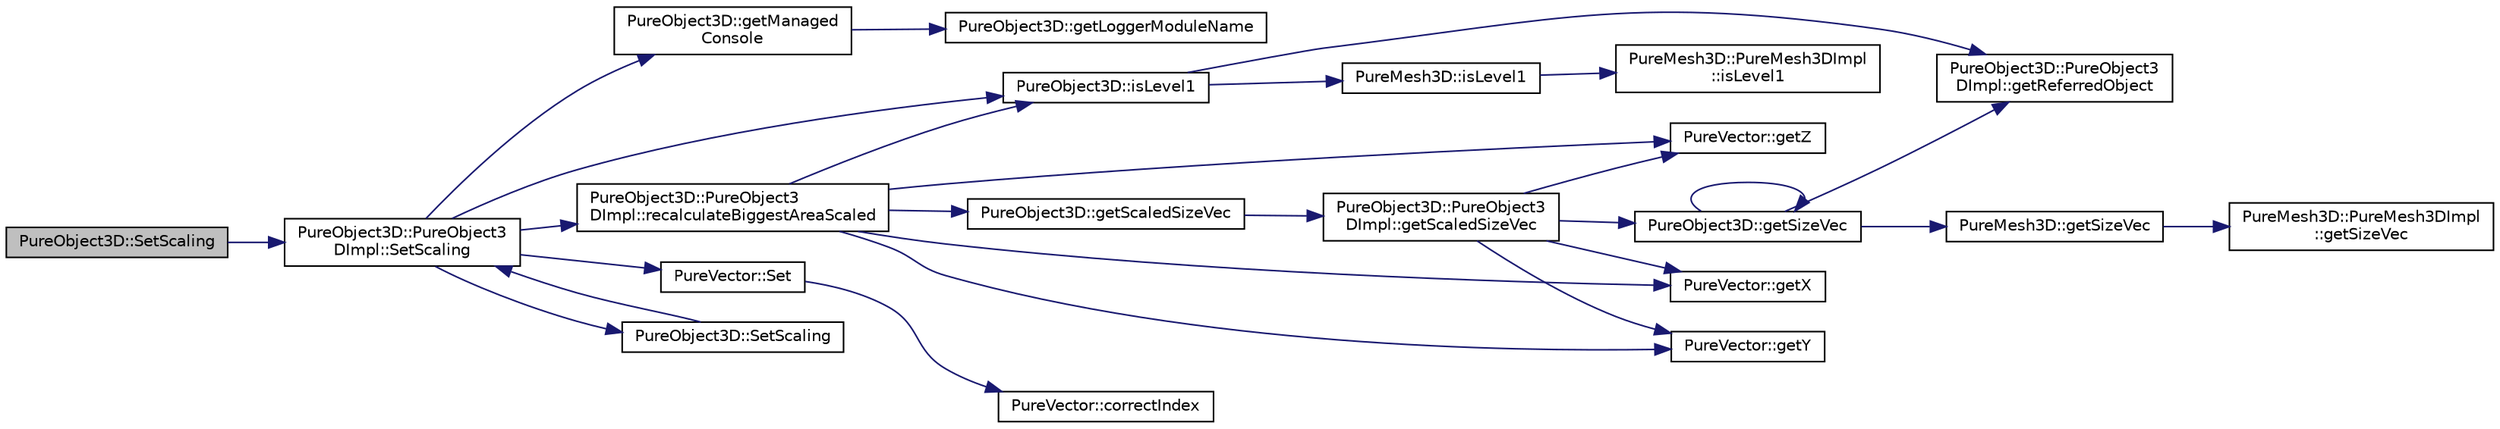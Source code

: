digraph "PureObject3D::SetScaling"
{
 // LATEX_PDF_SIZE
  edge [fontname="Helvetica",fontsize="10",labelfontname="Helvetica",labelfontsize="10"];
  node [fontname="Helvetica",fontsize="10",shape=record];
  rankdir="LR";
  Node1 [label="PureObject3D::SetScaling",height=0.2,width=0.4,color="black", fillcolor="grey75", style="filled", fontcolor="black",tooltip="Sets the scaling factor to given vector."];
  Node1 -> Node2 [color="midnightblue",fontsize="10",style="solid",fontname="Helvetica"];
  Node2 [label="PureObject3D::PureObject3\lDImpl::SetScaling",height=0.2,width=0.4,color="black", fillcolor="white", style="filled",URL="$class_pure_object3_d_1_1_pure_object3_d_impl.html#aefe4fb4c652a55d5df58dbdc830604dd",tooltip=" "];
  Node2 -> Node3 [color="midnightblue",fontsize="10",style="solid",fontname="Helvetica"];
  Node3 [label="PureObject3D::getManaged\lConsole",height=0.2,width=0.4,color="black", fillcolor="white", style="filled",URL="$class_pure_object3_d.html#a5c34510d710a5528c1ba7c37252f8625",tooltip="Returns access to console preset with logger module name as this class."];
  Node3 -> Node4 [color="midnightblue",fontsize="10",style="solid",fontname="Helvetica"];
  Node4 [label="PureObject3D::getLoggerModuleName",height=0.2,width=0.4,color="black", fillcolor="white", style="filled",URL="$class_pure_object3_d.html#af4467df0003fd4ba737dbc2dec365257",tooltip="Returns the logger module name of this class."];
  Node2 -> Node5 [color="midnightblue",fontsize="10",style="solid",fontname="Helvetica"];
  Node5 [label="PureObject3D::isLevel1",height=0.2,width=0.4,color="black", fillcolor="white", style="filled",URL="$class_pure_object3_d.html#aa46f669965a0b3ec379252b424ddd725",tooltip="Tells if the mesh is a level-1 parent mesh."];
  Node5 -> Node6 [color="midnightblue",fontsize="10",style="solid",fontname="Helvetica"];
  Node6 [label="PureObject3D::PureObject3\lDImpl::getReferredObject",height=0.2,width=0.4,color="black", fillcolor="white", style="filled",URL="$class_pure_object3_d_1_1_pure_object3_d_impl.html#a40d9f6688f4f5c505ca45cb476c36eec",tooltip=" "];
  Node5 -> Node7 [color="midnightblue",fontsize="10",style="solid",fontname="Helvetica"];
  Node7 [label="PureMesh3D::isLevel1",height=0.2,width=0.4,color="black", fillcolor="white", style="filled",URL="$class_pure_mesh3_d.html#a5994d09a83ab409a273eeffff3d6b105",tooltip="Tells if the mesh is a level-1 parent mesh."];
  Node7 -> Node8 [color="midnightblue",fontsize="10",style="solid",fontname="Helvetica"];
  Node8 [label="PureMesh3D::PureMesh3DImpl\l::isLevel1",height=0.2,width=0.4,color="black", fillcolor="white", style="filled",URL="$class_pure_mesh3_d_1_1_pure_mesh3_d_impl.html#affd18ce4e5530fc032f1eb2d5c03c689",tooltip=" "];
  Node2 -> Node9 [color="midnightblue",fontsize="10",style="solid",fontname="Helvetica"];
  Node9 [label="PureObject3D::PureObject3\lDImpl::recalculateBiggestAreaScaled",height=0.2,width=0.4,color="black", fillcolor="white", style="filled",URL="$class_pure_object3_d_1_1_pure_object3_d_impl.html#a5b575bbe39f880b095da4caf218b3917",tooltip=" "];
  Node9 -> Node10 [color="midnightblue",fontsize="10",style="solid",fontname="Helvetica"];
  Node10 [label="PureObject3D::getScaledSizeVec",height=0.2,width=0.4,color="black", fillcolor="white", style="filled",URL="$class_pure_object3_d.html#a051d1533921097d4bc18c1615be35414",tooltip="Gets the real sizes considering the geometry size calculated from vertex data and the current scaling..."];
  Node10 -> Node11 [color="midnightblue",fontsize="10",style="solid",fontname="Helvetica"];
  Node11 [label="PureObject3D::PureObject3\lDImpl::getScaledSizeVec",height=0.2,width=0.4,color="black", fillcolor="white", style="filled",URL="$class_pure_object3_d_1_1_pure_object3_d_impl.html#ae200ed7ee833272735fe7f4016079654",tooltip=" "];
  Node11 -> Node12 [color="midnightblue",fontsize="10",style="solid",fontname="Helvetica"];
  Node12 [label="PureObject3D::getSizeVec",height=0.2,width=0.4,color="black", fillcolor="white", style="filled",URL="$class_pure_object3_d.html#a154f23ff3caed57f1c8046500fc13302",tooltip="Gets the base sizes."];
  Node12 -> Node6 [color="midnightblue",fontsize="10",style="solid",fontname="Helvetica"];
  Node12 -> Node13 [color="midnightblue",fontsize="10",style="solid",fontname="Helvetica"];
  Node13 [label="PureMesh3D::getSizeVec",height=0.2,width=0.4,color="black", fillcolor="white", style="filled",URL="$class_pure_mesh3_d.html#aa84b10d4822eb9f89e2ef789af6f3ddc",tooltip="Gets the base sizes."];
  Node13 -> Node14 [color="midnightblue",fontsize="10",style="solid",fontname="Helvetica"];
  Node14 [label="PureMesh3D::PureMesh3DImpl\l::getSizeVec",height=0.2,width=0.4,color="black", fillcolor="white", style="filled",URL="$class_pure_mesh3_d_1_1_pure_mesh3_d_impl.html#a58013901050789048d6fc79ec70087ab",tooltip=" "];
  Node12 -> Node12 [color="midnightblue",fontsize="10",style="solid",fontname="Helvetica"];
  Node11 -> Node15 [color="midnightblue",fontsize="10",style="solid",fontname="Helvetica"];
  Node15 [label="PureVector::getX",height=0.2,width=0.4,color="black", fillcolor="white", style="filled",URL="$class_pure_vector.html#a1671b6f7232f6cacd5b25e2e0078caa8",tooltip="Gets the X-coordinate."];
  Node11 -> Node16 [color="midnightblue",fontsize="10",style="solid",fontname="Helvetica"];
  Node16 [label="PureVector::getY",height=0.2,width=0.4,color="black", fillcolor="white", style="filled",URL="$class_pure_vector.html#ad3f280e052c74e30635f16def6f3fdff",tooltip="Gets the Y-coordinate."];
  Node11 -> Node17 [color="midnightblue",fontsize="10",style="solid",fontname="Helvetica"];
  Node17 [label="PureVector::getZ",height=0.2,width=0.4,color="black", fillcolor="white", style="filled",URL="$class_pure_vector.html#a0c7e17a5a9297eeefe11ac08611f4339",tooltip="Gets the Z-coordinate."];
  Node9 -> Node15 [color="midnightblue",fontsize="10",style="solid",fontname="Helvetica"];
  Node9 -> Node16 [color="midnightblue",fontsize="10",style="solid",fontname="Helvetica"];
  Node9 -> Node17 [color="midnightblue",fontsize="10",style="solid",fontname="Helvetica"];
  Node9 -> Node5 [color="midnightblue",fontsize="10",style="solid",fontname="Helvetica"];
  Node2 -> Node18 [color="midnightblue",fontsize="10",style="solid",fontname="Helvetica"];
  Node18 [label="PureVector::Set",height=0.2,width=0.4,color="black", fillcolor="white", style="filled",URL="$class_pure_vector.html#a7a06ddc19979aa3bbe17514071ed66c8",tooltip="Sets the value at the given index."];
  Node18 -> Node19 [color="midnightblue",fontsize="10",style="solid",fontname="Helvetica"];
  Node19 [label="PureVector::correctIndex",height=0.2,width=0.4,color="black", fillcolor="white", style="filled",URL="$class_pure_vector.html#a3a76805b3935eadb52ac7cf41dfd981b",tooltip=" "];
  Node2 -> Node20 [color="midnightblue",fontsize="10",style="solid",fontname="Helvetica"];
  Node20 [label="PureObject3D::SetScaling",height=0.2,width=0.4,color="black", fillcolor="white", style="filled",URL="$class_pure_object3_d.html#a7961111aa8e3a8b1c56879d156d2fe9b",tooltip="Sets the scaling factor to given scalar."];
  Node20 -> Node2 [color="midnightblue",fontsize="10",style="solid",fontname="Helvetica"];
}
